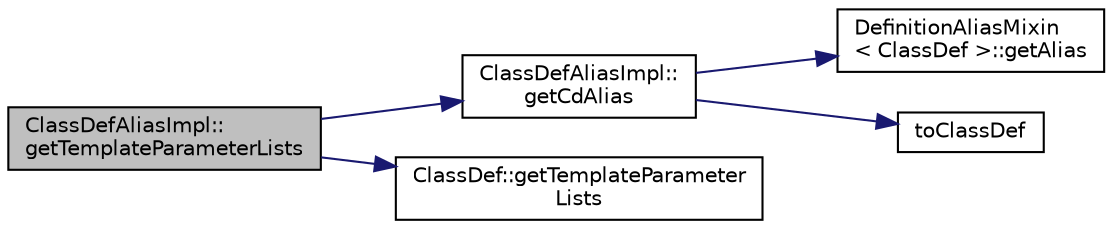digraph "ClassDefAliasImpl::getTemplateParameterLists"
{
 // LATEX_PDF_SIZE
  edge [fontname="Helvetica",fontsize="10",labelfontname="Helvetica",labelfontsize="10"];
  node [fontname="Helvetica",fontsize="10",shape=record];
  rankdir="LR";
  Node1 [label="ClassDefAliasImpl::\lgetTemplateParameterLists",height=0.2,width=0.4,color="black", fillcolor="grey75", style="filled", fontcolor="black",tooltip=" "];
  Node1 -> Node2 [color="midnightblue",fontsize="10",style="solid",fontname="Helvetica"];
  Node2 [label="ClassDefAliasImpl::\lgetCdAlias",height=0.2,width=0.4,color="black", fillcolor="white", style="filled",URL="$classClassDefAliasImpl.html#ab1366e62ee0c1a0e917952eb62b3fcab",tooltip=" "];
  Node2 -> Node3 [color="midnightblue",fontsize="10",style="solid",fontname="Helvetica"];
  Node3 [label="DefinitionAliasMixin\l\< ClassDef \>::getAlias",height=0.2,width=0.4,color="black", fillcolor="white", style="filled",URL="$classDefinitionAliasMixin.html#a69970921105b4e7d6aebca0b297a9393",tooltip=" "];
  Node2 -> Node4 [color="midnightblue",fontsize="10",style="solid",fontname="Helvetica"];
  Node4 [label="toClassDef",height=0.2,width=0.4,color="black", fillcolor="white", style="filled",URL="$classdef_8cpp.html#ac7e9d22a4c24e745c1ab16d0af527da2",tooltip=" "];
  Node1 -> Node5 [color="midnightblue",fontsize="10",style="solid",fontname="Helvetica"];
  Node5 [label="ClassDef::getTemplateParameter\lLists",height=0.2,width=0.4,color="black", fillcolor="white", style="filled",URL="$classClassDef.html#a43e4fb6ebed35075ecee567872abbe20",tooltip=" "];
}
